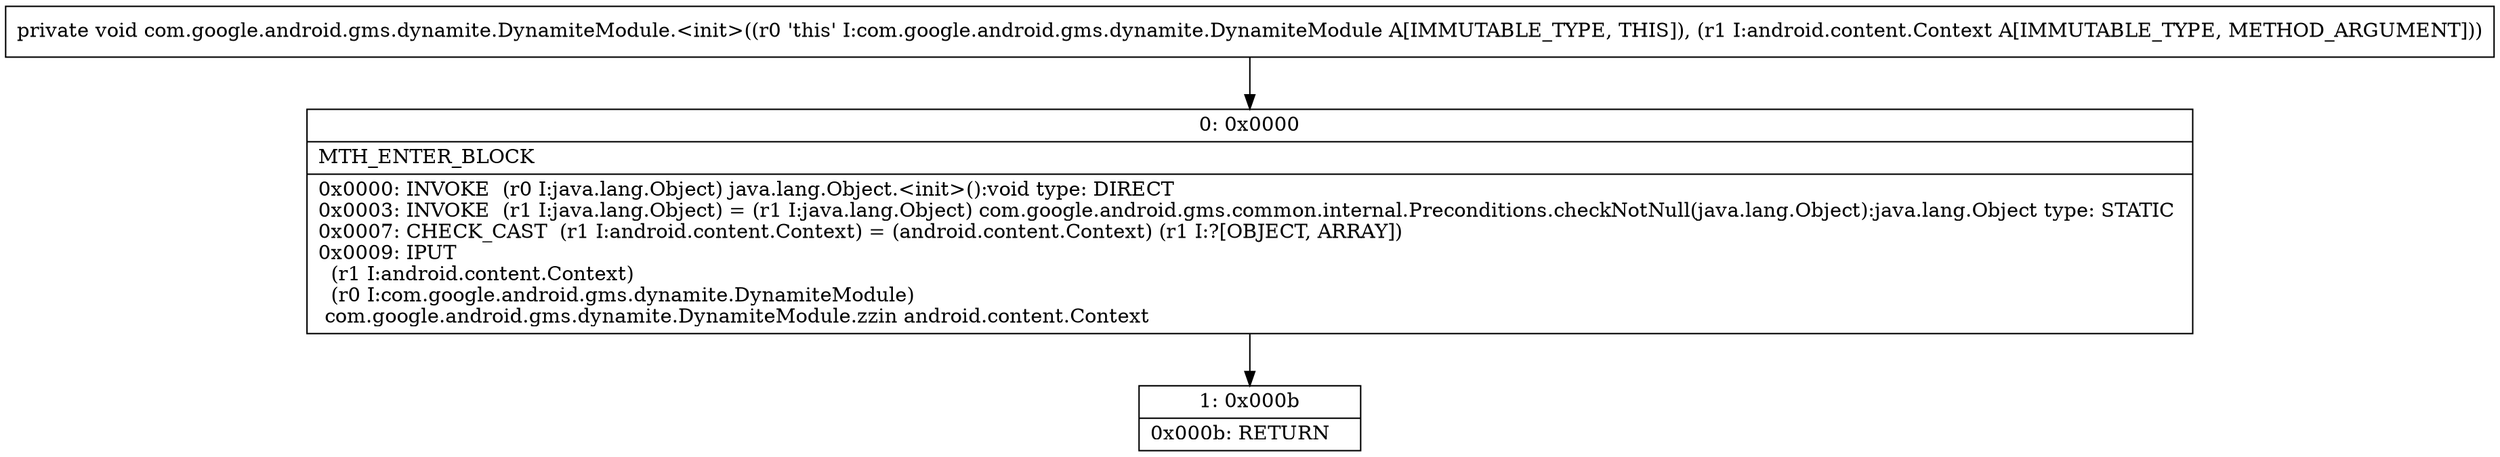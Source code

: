 digraph "CFG forcom.google.android.gms.dynamite.DynamiteModule.\<init\>(Landroid\/content\/Context;)V" {
Node_0 [shape=record,label="{0\:\ 0x0000|MTH_ENTER_BLOCK\l|0x0000: INVOKE  (r0 I:java.lang.Object) java.lang.Object.\<init\>():void type: DIRECT \l0x0003: INVOKE  (r1 I:java.lang.Object) = (r1 I:java.lang.Object) com.google.android.gms.common.internal.Preconditions.checkNotNull(java.lang.Object):java.lang.Object type: STATIC \l0x0007: CHECK_CAST  (r1 I:android.content.Context) = (android.content.Context) (r1 I:?[OBJECT, ARRAY]) \l0x0009: IPUT  \l  (r1 I:android.content.Context)\l  (r0 I:com.google.android.gms.dynamite.DynamiteModule)\l com.google.android.gms.dynamite.DynamiteModule.zzin android.content.Context \l}"];
Node_1 [shape=record,label="{1\:\ 0x000b|0x000b: RETURN   \l}"];
MethodNode[shape=record,label="{private void com.google.android.gms.dynamite.DynamiteModule.\<init\>((r0 'this' I:com.google.android.gms.dynamite.DynamiteModule A[IMMUTABLE_TYPE, THIS]), (r1 I:android.content.Context A[IMMUTABLE_TYPE, METHOD_ARGUMENT])) }"];
MethodNode -> Node_0;
Node_0 -> Node_1;
}

